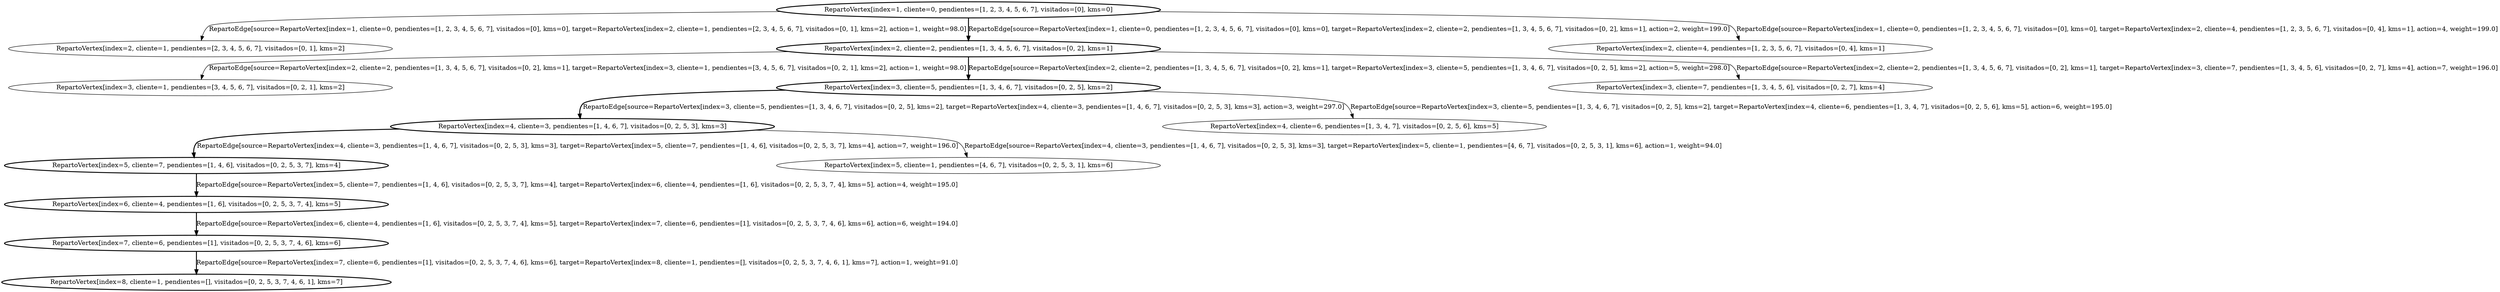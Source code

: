 strict digraph G {
  1 [ style="solid" label="RepartoVertex[index=2, cliente=1, pendientes=[2, 3, 4, 5, 6, 7], visitados=[0, 1], kms=2]" ];
  2 [ style="bold" label="RepartoVertex[index=2, cliente=2, pendientes=[1, 3, 4, 5, 6, 7], visitados=[0, 2], kms=1]" ];
  3 [ style="solid" label="RepartoVertex[index=3, cliente=1, pendientes=[3, 4, 5, 6, 7], visitados=[0, 2, 1], kms=2]" ];
  4 [ style="bold" label="RepartoVertex[index=3, cliente=5, pendientes=[1, 3, 4, 6, 7], visitados=[0, 2, 5], kms=2]" ];
  5 [ style="bold" label="RepartoVertex[index=5, cliente=7, pendientes=[1, 4, 6], visitados=[0, 2, 5, 3, 7], kms=4]" ];
  6 [ style="bold" label="RepartoVertex[index=8, cliente=1, pendientes=[], visitados=[0, 2, 5, 3, 7, 4, 6, 1], kms=7]" ];
  7 [ style="solid" label="RepartoVertex[index=2, cliente=4, pendientes=[1, 2, 3, 5, 6, 7], visitados=[0, 4], kms=1]" ];
  8 [ style="bold" label="RepartoVertex[index=7, cliente=6, pendientes=[1], visitados=[0, 2, 5, 3, 7, 4, 6], kms=6]" ];
  9 [ style="bold" label="RepartoVertex[index=1, cliente=0, pendientes=[1, 2, 3, 4, 5, 6, 7], visitados=[0], kms=0]" ];
  10 [ style="solid" label="RepartoVertex[index=5, cliente=1, pendientes=[4, 6, 7], visitados=[0, 2, 5, 3, 1], kms=6]" ];
  11 [ style="solid" label="RepartoVertex[index=3, cliente=7, pendientes=[1, 3, 4, 5, 6], visitados=[0, 2, 7], kms=4]" ];
  12 [ style="bold" label="RepartoVertex[index=6, cliente=4, pendientes=[1, 6], visitados=[0, 2, 5, 3, 7, 4], kms=5]" ];
  13 [ style="bold" label="RepartoVertex[index=4, cliente=3, pendientes=[1, 4, 6, 7], visitados=[0, 2, 5, 3], kms=3]" ];
  14 [ style="solid" label="RepartoVertex[index=4, cliente=6, pendientes=[1, 3, 4, 7], visitados=[0, 2, 5, 6], kms=5]" ];
  9 -> 1 [ style="solid" label="RepartoEdge[source=RepartoVertex[index=1, cliente=0, pendientes=[1, 2, 3, 4, 5, 6, 7], visitados=[0], kms=0], target=RepartoVertex[index=2, cliente=1, pendientes=[2, 3, 4, 5, 6, 7], visitados=[0, 1], kms=2], action=1, weight=98.0]" ];
  9 -> 2 [ style="bold" label="RepartoEdge[source=RepartoVertex[index=1, cliente=0, pendientes=[1, 2, 3, 4, 5, 6, 7], visitados=[0], kms=0], target=RepartoVertex[index=2, cliente=2, pendientes=[1, 3, 4, 5, 6, 7], visitados=[0, 2], kms=1], action=2, weight=199.0]" ];
  2 -> 3 [ style="solid" label="RepartoEdge[source=RepartoVertex[index=2, cliente=2, pendientes=[1, 3, 4, 5, 6, 7], visitados=[0, 2], kms=1], target=RepartoVertex[index=3, cliente=1, pendientes=[3, 4, 5, 6, 7], visitados=[0, 2, 1], kms=2], action=1, weight=98.0]" ];
  2 -> 4 [ style="bold" label="RepartoEdge[source=RepartoVertex[index=2, cliente=2, pendientes=[1, 3, 4, 5, 6, 7], visitados=[0, 2], kms=1], target=RepartoVertex[index=3, cliente=5, pendientes=[1, 3, 4, 6, 7], visitados=[0, 2, 5], kms=2], action=5, weight=298.0]" ];
  13 -> 5 [ style="bold" label="RepartoEdge[source=RepartoVertex[index=4, cliente=3, pendientes=[1, 4, 6, 7], visitados=[0, 2, 5, 3], kms=3], target=RepartoVertex[index=5, cliente=7, pendientes=[1, 4, 6], visitados=[0, 2, 5, 3, 7], kms=4], action=7, weight=196.0]" ];
  8 -> 6 [ style="bold" label="RepartoEdge[source=RepartoVertex[index=7, cliente=6, pendientes=[1], visitados=[0, 2, 5, 3, 7, 4, 6], kms=6], target=RepartoVertex[index=8, cliente=1, pendientes=[], visitados=[0, 2, 5, 3, 7, 4, 6, 1], kms=7], action=1, weight=91.0]" ];
  9 -> 7 [ style="solid" label="RepartoEdge[source=RepartoVertex[index=1, cliente=0, pendientes=[1, 2, 3, 4, 5, 6, 7], visitados=[0], kms=0], target=RepartoVertex[index=2, cliente=4, pendientes=[1, 2, 3, 5, 6, 7], visitados=[0, 4], kms=1], action=4, weight=199.0]" ];
  12 -> 8 [ style="bold" label="RepartoEdge[source=RepartoVertex[index=6, cliente=4, pendientes=[1, 6], visitados=[0, 2, 5, 3, 7, 4], kms=5], target=RepartoVertex[index=7, cliente=6, pendientes=[1], visitados=[0, 2, 5, 3, 7, 4, 6], kms=6], action=6, weight=194.0]" ];
  13 -> 10 [ style="solid" label="RepartoEdge[source=RepartoVertex[index=4, cliente=3, pendientes=[1, 4, 6, 7], visitados=[0, 2, 5, 3], kms=3], target=RepartoVertex[index=5, cliente=1, pendientes=[4, 6, 7], visitados=[0, 2, 5, 3, 1], kms=6], action=1, weight=94.0]" ];
  2 -> 11 [ style="solid" label="RepartoEdge[source=RepartoVertex[index=2, cliente=2, pendientes=[1, 3, 4, 5, 6, 7], visitados=[0, 2], kms=1], target=RepartoVertex[index=3, cliente=7, pendientes=[1, 3, 4, 5, 6], visitados=[0, 2, 7], kms=4], action=7, weight=196.0]" ];
  5 -> 12 [ style="bold" label="RepartoEdge[source=RepartoVertex[index=5, cliente=7, pendientes=[1, 4, 6], visitados=[0, 2, 5, 3, 7], kms=4], target=RepartoVertex[index=6, cliente=4, pendientes=[1, 6], visitados=[0, 2, 5, 3, 7, 4], kms=5], action=4, weight=195.0]" ];
  4 -> 13 [ style="bold" label="RepartoEdge[source=RepartoVertex[index=3, cliente=5, pendientes=[1, 3, 4, 6, 7], visitados=[0, 2, 5], kms=2], target=RepartoVertex[index=4, cliente=3, pendientes=[1, 4, 6, 7], visitados=[0, 2, 5, 3], kms=3], action=3, weight=297.0]" ];
  4 -> 14 [ style="solid" label="RepartoEdge[source=RepartoVertex[index=3, cliente=5, pendientes=[1, 3, 4, 6, 7], visitados=[0, 2, 5], kms=2], target=RepartoVertex[index=4, cliente=6, pendientes=[1, 3, 4, 7], visitados=[0, 2, 5, 6], kms=5], action=6, weight=195.0]" ];
}
